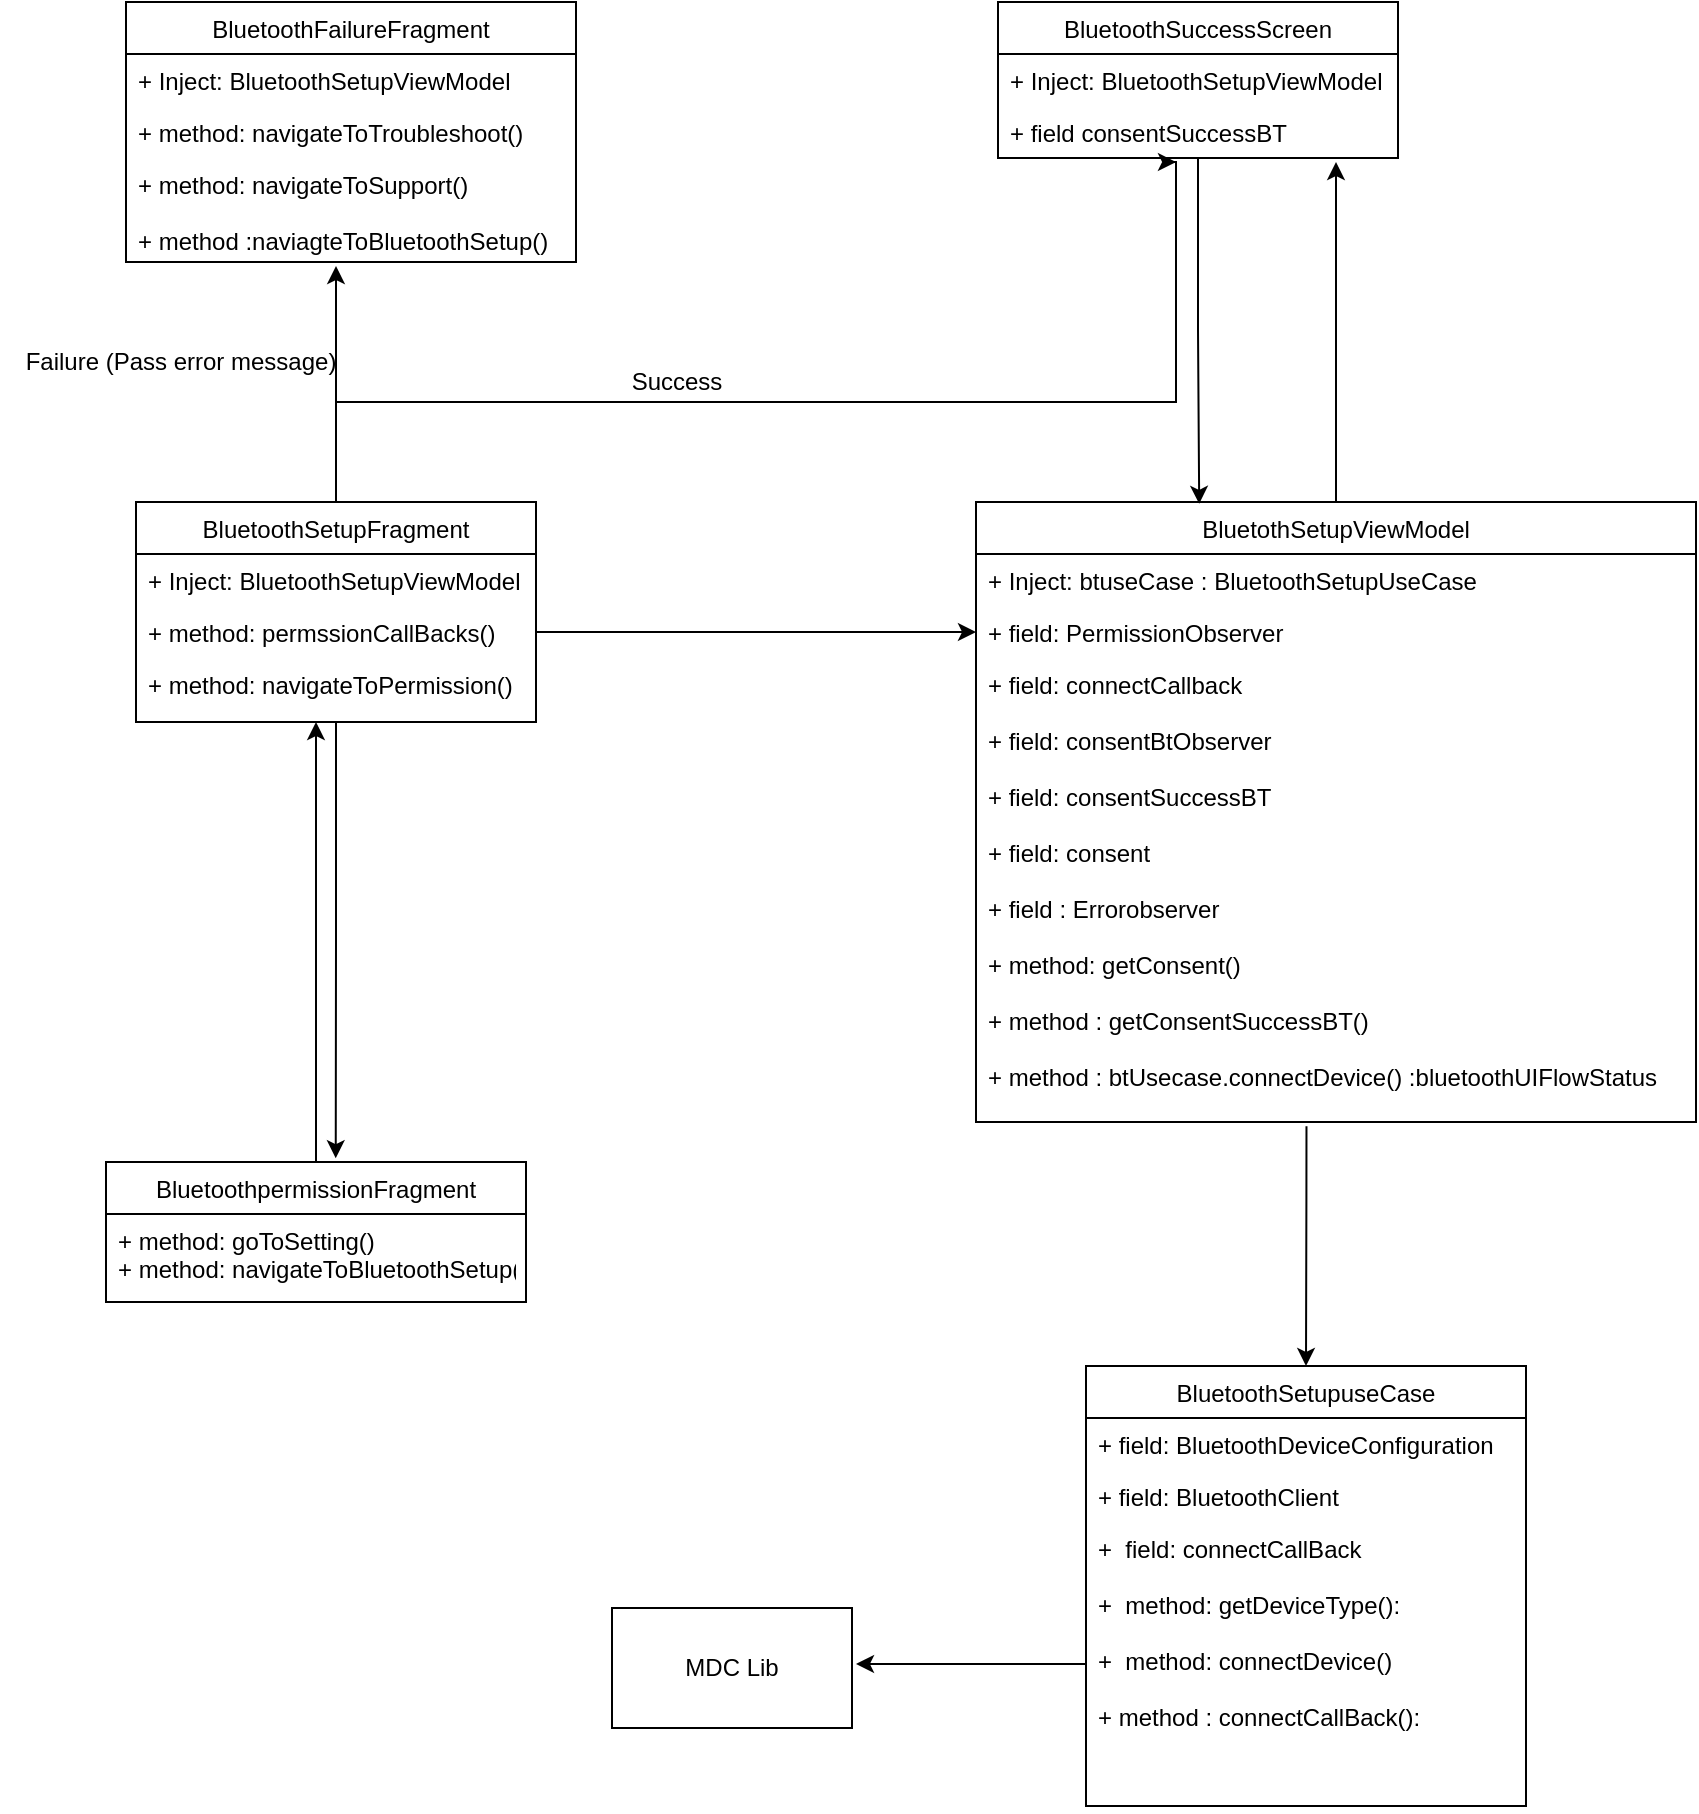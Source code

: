 <mxfile version="20.5.3" type="github" pages="2"><diagram id="loekf4PnN3u8NxQ48pQF" name="Page-1"><mxGraphModel dx="1774" dy="1537" grid="1" gridSize="10" guides="1" tooltips="1" connect="1" arrows="1" fold="1" page="1" pageScale="1" pageWidth="850" pageHeight="1100" math="0" shadow="0"><root><mxCell id="0"/><mxCell id="1" parent="0"/><mxCell id="cah_J3Dtk_vGSuO1M6zQ-28" style="edgeStyle=orthogonalEdgeStyle;rounded=0;orthogonalLoop=1;jettySize=auto;html=1;entryX=0.547;entryY=-0.027;entryDx=0;entryDy=0;entryPerimeter=0;" parent="1" source="cah_J3Dtk_vGSuO1M6zQ-8" target="cah_J3Dtk_vGSuO1M6zQ-22" edge="1"><mxGeometry relative="1" as="geometry"/></mxCell><mxCell id="qRlDgPP8boytvZcHdsSd-10" style="edgeStyle=orthogonalEdgeStyle;rounded=0;orthogonalLoop=1;jettySize=auto;html=1;" parent="1" edge="1"><mxGeometry relative="1" as="geometry"><mxPoint x="140" y="-78" as="targetPoint"/><mxPoint x="140" y="22" as="sourcePoint"/></mxGeometry></mxCell><mxCell id="qRlDgPP8boytvZcHdsSd-11" style="edgeStyle=orthogonalEdgeStyle;rounded=0;orthogonalLoop=1;jettySize=auto;html=1;" parent="1" source="cah_J3Dtk_vGSuO1M6zQ-8" edge="1"><mxGeometry relative="1" as="geometry"><mxPoint x="560" y="-130" as="targetPoint"/><Array as="points"><mxPoint x="140" y="-10"/><mxPoint x="560" y="-10"/><mxPoint x="560" y="-130"/><mxPoint x="559" y="-130"/></Array></mxGeometry></mxCell><mxCell id="cah_J3Dtk_vGSuO1M6zQ-8" value="BluetoothSetupFragment" style="swimlane;fontStyle=0;childLayout=stackLayout;horizontal=1;startSize=26;fillColor=none;horizontalStack=0;resizeParent=1;resizeParentMax=0;resizeLast=0;collapsible=1;marginBottom=0;" parent="1" vertex="1"><mxGeometry x="40" y="40" width="200" height="110" as="geometry"/></mxCell><mxCell id="cah_J3Dtk_vGSuO1M6zQ-9" value="+ Inject: BluetoothSetupViewModel" style="text;strokeColor=none;fillColor=none;align=left;verticalAlign=top;spacingLeft=4;spacingRight=4;overflow=hidden;rotatable=0;points=[[0,0.5],[1,0.5]];portConstraint=eastwest;" parent="cah_J3Dtk_vGSuO1M6zQ-8" vertex="1"><mxGeometry y="26" width="200" height="26" as="geometry"/></mxCell><mxCell id="cah_J3Dtk_vGSuO1M6zQ-10" value="+ method: permssionCallBacks() " style="text;strokeColor=none;fillColor=none;align=left;verticalAlign=top;spacingLeft=4;spacingRight=4;overflow=hidden;rotatable=0;points=[[0,0.5],[1,0.5]];portConstraint=eastwest;" parent="cah_J3Dtk_vGSuO1M6zQ-8" vertex="1"><mxGeometry y="52" width="200" height="26" as="geometry"/></mxCell><mxCell id="cah_J3Dtk_vGSuO1M6zQ-11" value="+ method: navigateToPermission()" style="text;strokeColor=none;fillColor=none;align=left;verticalAlign=top;spacingLeft=4;spacingRight=4;overflow=hidden;rotatable=0;points=[[0,0.5],[1,0.5]];portConstraint=eastwest;" parent="cah_J3Dtk_vGSuO1M6zQ-8" vertex="1"><mxGeometry y="78" width="200" height="32" as="geometry"/></mxCell><mxCell id="ZfhjC0b_naHWXO43k5cM-13" style="edgeStyle=orthogonalEdgeStyle;rounded=0;orthogonalLoop=1;jettySize=auto;html=1;exitX=0.5;exitY=0;exitDx=0;exitDy=0;" edge="1" parent="1" source="cah_J3Dtk_vGSuO1M6zQ-12"><mxGeometry relative="1" as="geometry"><mxPoint x="640" y="-130" as="targetPoint"/><mxPoint x="640" y="30" as="sourcePoint"/></mxGeometry></mxCell><mxCell id="cah_J3Dtk_vGSuO1M6zQ-12" value="BluetothSetupViewModel" style="swimlane;fontStyle=0;childLayout=stackLayout;horizontal=1;startSize=26;fillColor=none;horizontalStack=0;resizeParent=1;resizeParentMax=0;resizeLast=0;collapsible=1;marginBottom=0;" parent="1" vertex="1"><mxGeometry x="460" y="40" width="360" height="310" as="geometry"/></mxCell><mxCell id="cah_J3Dtk_vGSuO1M6zQ-13" value="+ Inject: btuseCase : BluetoothSetupUseCase" style="text;strokeColor=none;fillColor=none;align=left;verticalAlign=top;spacingLeft=4;spacingRight=4;overflow=hidden;rotatable=0;points=[[0,0.5],[1,0.5]];portConstraint=eastwest;" parent="cah_J3Dtk_vGSuO1M6zQ-12" vertex="1"><mxGeometry y="26" width="360" height="26" as="geometry"/></mxCell><mxCell id="cah_J3Dtk_vGSuO1M6zQ-14" value="+ field: PermissionObserver&#10;&#10;&#10;&#10;&#10;&#10;&#10;&#10;" style="text;strokeColor=none;fillColor=none;align=left;verticalAlign=top;spacingLeft=4;spacingRight=4;overflow=hidden;rotatable=0;points=[[0,0.5],[1,0.5]];portConstraint=eastwest;" parent="cah_J3Dtk_vGSuO1M6zQ-12" vertex="1"><mxGeometry y="52" width="360" height="26" as="geometry"/></mxCell><mxCell id="cah_J3Dtk_vGSuO1M6zQ-15" value="+ field: connectCallback&#10;&#10;+ field: consentBtObserver&#10;&#10;+ field: consentSuccessBT&#10;&#10;+ field: consent&#10;&#10;+ field : Errorobserver&#10;&#10;+ method: getConsent()&#10;&#10;+ method : getConsentSuccessBT()&#10;  &#10;+ method : btUsecase.connectDevice() :bluetoothUIFlowStatus" style="text;strokeColor=none;fillColor=none;align=left;verticalAlign=top;spacingLeft=4;spacingRight=4;overflow=hidden;rotatable=0;points=[[0,0.5],[1,0.5]];portConstraint=eastwest;" parent="cah_J3Dtk_vGSuO1M6zQ-12" vertex="1"><mxGeometry y="78" width="360" height="232" as="geometry"/></mxCell><mxCell id="cah_J3Dtk_vGSuO1M6zQ-16" style="edgeStyle=orthogonalEdgeStyle;rounded=0;orthogonalLoop=1;jettySize=auto;html=1;entryX=0;entryY=0.5;entryDx=0;entryDy=0;" parent="1" source="cah_J3Dtk_vGSuO1M6zQ-10" target="cah_J3Dtk_vGSuO1M6zQ-14" edge="1"><mxGeometry relative="1" as="geometry"/></mxCell><mxCell id="cah_J3Dtk_vGSuO1M6zQ-17" value="BluetoothSetupuseCase" style="swimlane;fontStyle=0;childLayout=stackLayout;horizontal=1;startSize=26;fillColor=none;horizontalStack=0;resizeParent=1;resizeParentMax=0;resizeLast=0;collapsible=1;marginBottom=0;" parent="1" vertex="1"><mxGeometry x="515" y="472" width="220" height="220" as="geometry"/></mxCell><mxCell id="cah_J3Dtk_vGSuO1M6zQ-18" value="+ field: BluetoothDeviceConfiguration" style="text;strokeColor=none;fillColor=none;align=left;verticalAlign=top;spacingLeft=4;spacingRight=4;overflow=hidden;rotatable=0;points=[[0,0.5],[1,0.5]];portConstraint=eastwest;" parent="cah_J3Dtk_vGSuO1M6zQ-17" vertex="1"><mxGeometry y="26" width="220" height="26" as="geometry"/></mxCell><mxCell id="cah_J3Dtk_vGSuO1M6zQ-19" value="+ field: BluetoothClient" style="text;strokeColor=none;fillColor=none;align=left;verticalAlign=top;spacingLeft=4;spacingRight=4;overflow=hidden;rotatable=0;points=[[0,0.5],[1,0.5]];portConstraint=eastwest;" parent="cah_J3Dtk_vGSuO1M6zQ-17" vertex="1"><mxGeometry y="52" width="220" height="26" as="geometry"/></mxCell><mxCell id="cah_J3Dtk_vGSuO1M6zQ-20" value="+  field: connectCallBack&#10;&#10;+  method: getDeviceType():&#10;&#10;+  method: connectDevice()&#10;&#10;+ method : connectCallBack(): &#10;&#10; &#10;" style="text;strokeColor=none;fillColor=none;align=left;verticalAlign=top;spacingLeft=4;spacingRight=4;overflow=hidden;rotatable=0;points=[[0,0.5],[1,0.5]];portConstraint=eastwest;" parent="cah_J3Dtk_vGSuO1M6zQ-17" vertex="1"><mxGeometry y="78" width="220" height="142" as="geometry"/></mxCell><mxCell id="cah_J3Dtk_vGSuO1M6zQ-27" style="edgeStyle=orthogonalEdgeStyle;rounded=0;orthogonalLoop=1;jettySize=auto;html=1;entryX=0.45;entryY=1;entryDx=0;entryDy=0;entryPerimeter=0;" parent="1" source="cah_J3Dtk_vGSuO1M6zQ-22" target="cah_J3Dtk_vGSuO1M6zQ-11" edge="1"><mxGeometry relative="1" as="geometry"/></mxCell><mxCell id="cah_J3Dtk_vGSuO1M6zQ-22" value="BluetoothpermissionFragment" style="swimlane;fontStyle=0;childLayout=stackLayout;horizontal=1;startSize=26;fillColor=none;horizontalStack=0;resizeParent=1;resizeParentMax=0;resizeLast=0;collapsible=1;marginBottom=0;" parent="1" vertex="1"><mxGeometry x="25" y="370" width="210" height="70" as="geometry"/></mxCell><mxCell id="cah_J3Dtk_vGSuO1M6zQ-25" value="+ method: goToSetting()&#10;+ method: navigateToBluetoothSetup()" style="text;strokeColor=none;fillColor=none;align=left;verticalAlign=top;spacingLeft=4;spacingRight=4;overflow=hidden;rotatable=0;points=[[0,0.5],[1,0.5]];portConstraint=eastwest;" parent="cah_J3Dtk_vGSuO1M6zQ-22" vertex="1"><mxGeometry y="26" width="210" height="44" as="geometry"/></mxCell><mxCell id="cah_J3Dtk_vGSuO1M6zQ-30" style="edgeStyle=orthogonalEdgeStyle;rounded=0;orthogonalLoop=1;jettySize=auto;html=1;entryX=0.5;entryY=0;entryDx=0;entryDy=0;exitX=0.459;exitY=1.009;exitDx=0;exitDy=0;exitPerimeter=0;" parent="1" source="cah_J3Dtk_vGSuO1M6zQ-15" target="cah_J3Dtk_vGSuO1M6zQ-17" edge="1"><mxGeometry relative="1" as="geometry"><mxPoint x="625" y="360" as="sourcePoint"/><Array as="points"><mxPoint x="625" y="390"/><mxPoint x="625" y="390"/></Array></mxGeometry></mxCell><mxCell id="qRlDgPP8boytvZcHdsSd-1" value="BluetoothFailureFragment" style="swimlane;fontStyle=0;childLayout=stackLayout;horizontal=1;startSize=26;fillColor=none;horizontalStack=0;resizeParent=1;resizeParentMax=0;resizeLast=0;collapsible=1;marginBottom=0;" parent="1" vertex="1"><mxGeometry x="35" y="-210" width="225" height="130" as="geometry"/></mxCell><mxCell id="qRlDgPP8boytvZcHdsSd-2" value="+ Inject: BluetoothSetupViewModel&#10;&#10;&#10;&#10;" style="text;strokeColor=none;fillColor=none;align=left;verticalAlign=top;spacingLeft=4;spacingRight=4;overflow=hidden;rotatable=0;points=[[0,0.5],[1,0.5]];portConstraint=eastwest;" parent="qRlDgPP8boytvZcHdsSd-1" vertex="1"><mxGeometry y="26" width="225" height="26" as="geometry"/></mxCell><mxCell id="qRlDgPP8boytvZcHdsSd-3" value="+ method: navigateToTroubleshoot() " style="text;strokeColor=none;fillColor=none;align=left;verticalAlign=top;spacingLeft=4;spacingRight=4;overflow=hidden;rotatable=0;points=[[0,0.5],[1,0.5]];portConstraint=eastwest;" parent="qRlDgPP8boytvZcHdsSd-1" vertex="1"><mxGeometry y="52" width="225" height="26" as="geometry"/></mxCell><mxCell id="qRlDgPP8boytvZcHdsSd-4" value="+ method: navigateToSupport()&#10;&#10;+ method :naviagteToBluetoothSetup()" style="text;strokeColor=none;fillColor=none;align=left;verticalAlign=top;spacingLeft=4;spacingRight=4;overflow=hidden;rotatable=0;points=[[0,0.5],[1,0.5]];portConstraint=eastwest;" parent="qRlDgPP8boytvZcHdsSd-1" vertex="1"><mxGeometry y="78" width="225" height="52" as="geometry"/></mxCell><mxCell id="ZfhjC0b_naHWXO43k5cM-11" style="edgeStyle=orthogonalEdgeStyle;rounded=0;orthogonalLoop=1;jettySize=auto;html=1;entryX=0.31;entryY=0.003;entryDx=0;entryDy=0;entryPerimeter=0;" edge="1" parent="1" source="qRlDgPP8boytvZcHdsSd-5" target="cah_J3Dtk_vGSuO1M6zQ-12"><mxGeometry relative="1" as="geometry"/></mxCell><mxCell id="qRlDgPP8boytvZcHdsSd-5" value="BluetoothSuccessScreen" style="swimlane;fontStyle=0;childLayout=stackLayout;horizontal=1;startSize=26;fillColor=none;horizontalStack=0;resizeParent=1;resizeParentMax=0;resizeLast=0;collapsible=1;marginBottom=0;" parent="1" vertex="1"><mxGeometry x="471" y="-210" width="200" height="78" as="geometry"/></mxCell><mxCell id="qRlDgPP8boytvZcHdsSd-6" value="+ Inject: BluetoothSetupViewModel&#10;" style="text;strokeColor=none;fillColor=none;align=left;verticalAlign=top;spacingLeft=4;spacingRight=4;overflow=hidden;rotatable=0;points=[[0,0.5],[1,0.5]];portConstraint=eastwest;" parent="qRlDgPP8boytvZcHdsSd-5" vertex="1"><mxGeometry y="26" width="200" height="26" as="geometry"/></mxCell><mxCell id="qRlDgPP8boytvZcHdsSd-7" value="+ field consentSuccessBT&#10;    " style="text;strokeColor=none;fillColor=none;align=left;verticalAlign=top;spacingLeft=4;spacingRight=4;overflow=hidden;rotatable=0;points=[[0,0.5],[1,0.5]];portConstraint=eastwest;" parent="qRlDgPP8boytvZcHdsSd-5" vertex="1"><mxGeometry y="52" width="200" height="26" as="geometry"/></mxCell><mxCell id="qRlDgPP8boytvZcHdsSd-12" value="Success" style="text;html=1;align=center;verticalAlign=middle;resizable=0;points=[];autosize=1;strokeColor=none;fillColor=none;" parent="1" vertex="1"><mxGeometry x="275" y="-35" width="70" height="30" as="geometry"/></mxCell><mxCell id="qRlDgPP8boytvZcHdsSd-13" value="Failure (Pass error message)" style="text;html=1;align=center;verticalAlign=middle;resizable=0;points=[];autosize=1;strokeColor=none;fillColor=none;" parent="1" vertex="1"><mxGeometry x="-28" y="-45" width="180" height="30" as="geometry"/></mxCell><mxCell id="ZfhjC0b_naHWXO43k5cM-9" style="edgeStyle=orthogonalEdgeStyle;rounded=0;orthogonalLoop=1;jettySize=auto;html=1;" edge="1" parent="1" source="cah_J3Dtk_vGSuO1M6zQ-20"><mxGeometry relative="1" as="geometry"><mxPoint x="400" y="621" as="targetPoint"/></mxGeometry></mxCell><mxCell id="ZfhjC0b_naHWXO43k5cM-10" value="MDC Lib" style="whiteSpace=wrap;html=1;" vertex="1" parent="1"><mxGeometry x="278" y="593" width="120" height="60" as="geometry"/></mxCell></root></mxGraphModel></diagram><diagram id="pxnpsHzON6JZo-zRRtdO" name="Page-2"><mxGraphModel dx="924" dy="437" grid="1" gridSize="10" guides="1" tooltips="1" connect="1" arrows="1" fold="1" page="1" pageScale="1" pageWidth="850" pageHeight="1100" math="0" shadow="0"><root><mxCell id="0"/><mxCell id="1" parent="0"/></root></mxGraphModel></diagram></mxfile>